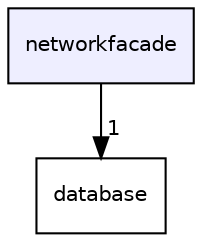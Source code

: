 digraph "networkfacade" {
  compound=true
  node [ fontsize="10", fontname="Helvetica"];
  edge [ labelfontsize="10", labelfontname="Helvetica"];
  dir_bbafa665019f4d1e86069cbafb97ec5c [shape=box, label="networkfacade", style="filled", fillcolor="#eeeeff", pencolor="black", URL="dir_bbafa665019f4d1e86069cbafb97ec5c.html"];
  dir_f32c53f2c0f0ccaeb11076e30674d5f4 [shape=box label="database" URL="dir_f32c53f2c0f0ccaeb11076e30674d5f4.html"];
  dir_bbafa665019f4d1e86069cbafb97ec5c->dir_f32c53f2c0f0ccaeb11076e30674d5f4 [headlabel="1", labeldistance=1.5 headhref="dir_000003_000000.html"];
}
